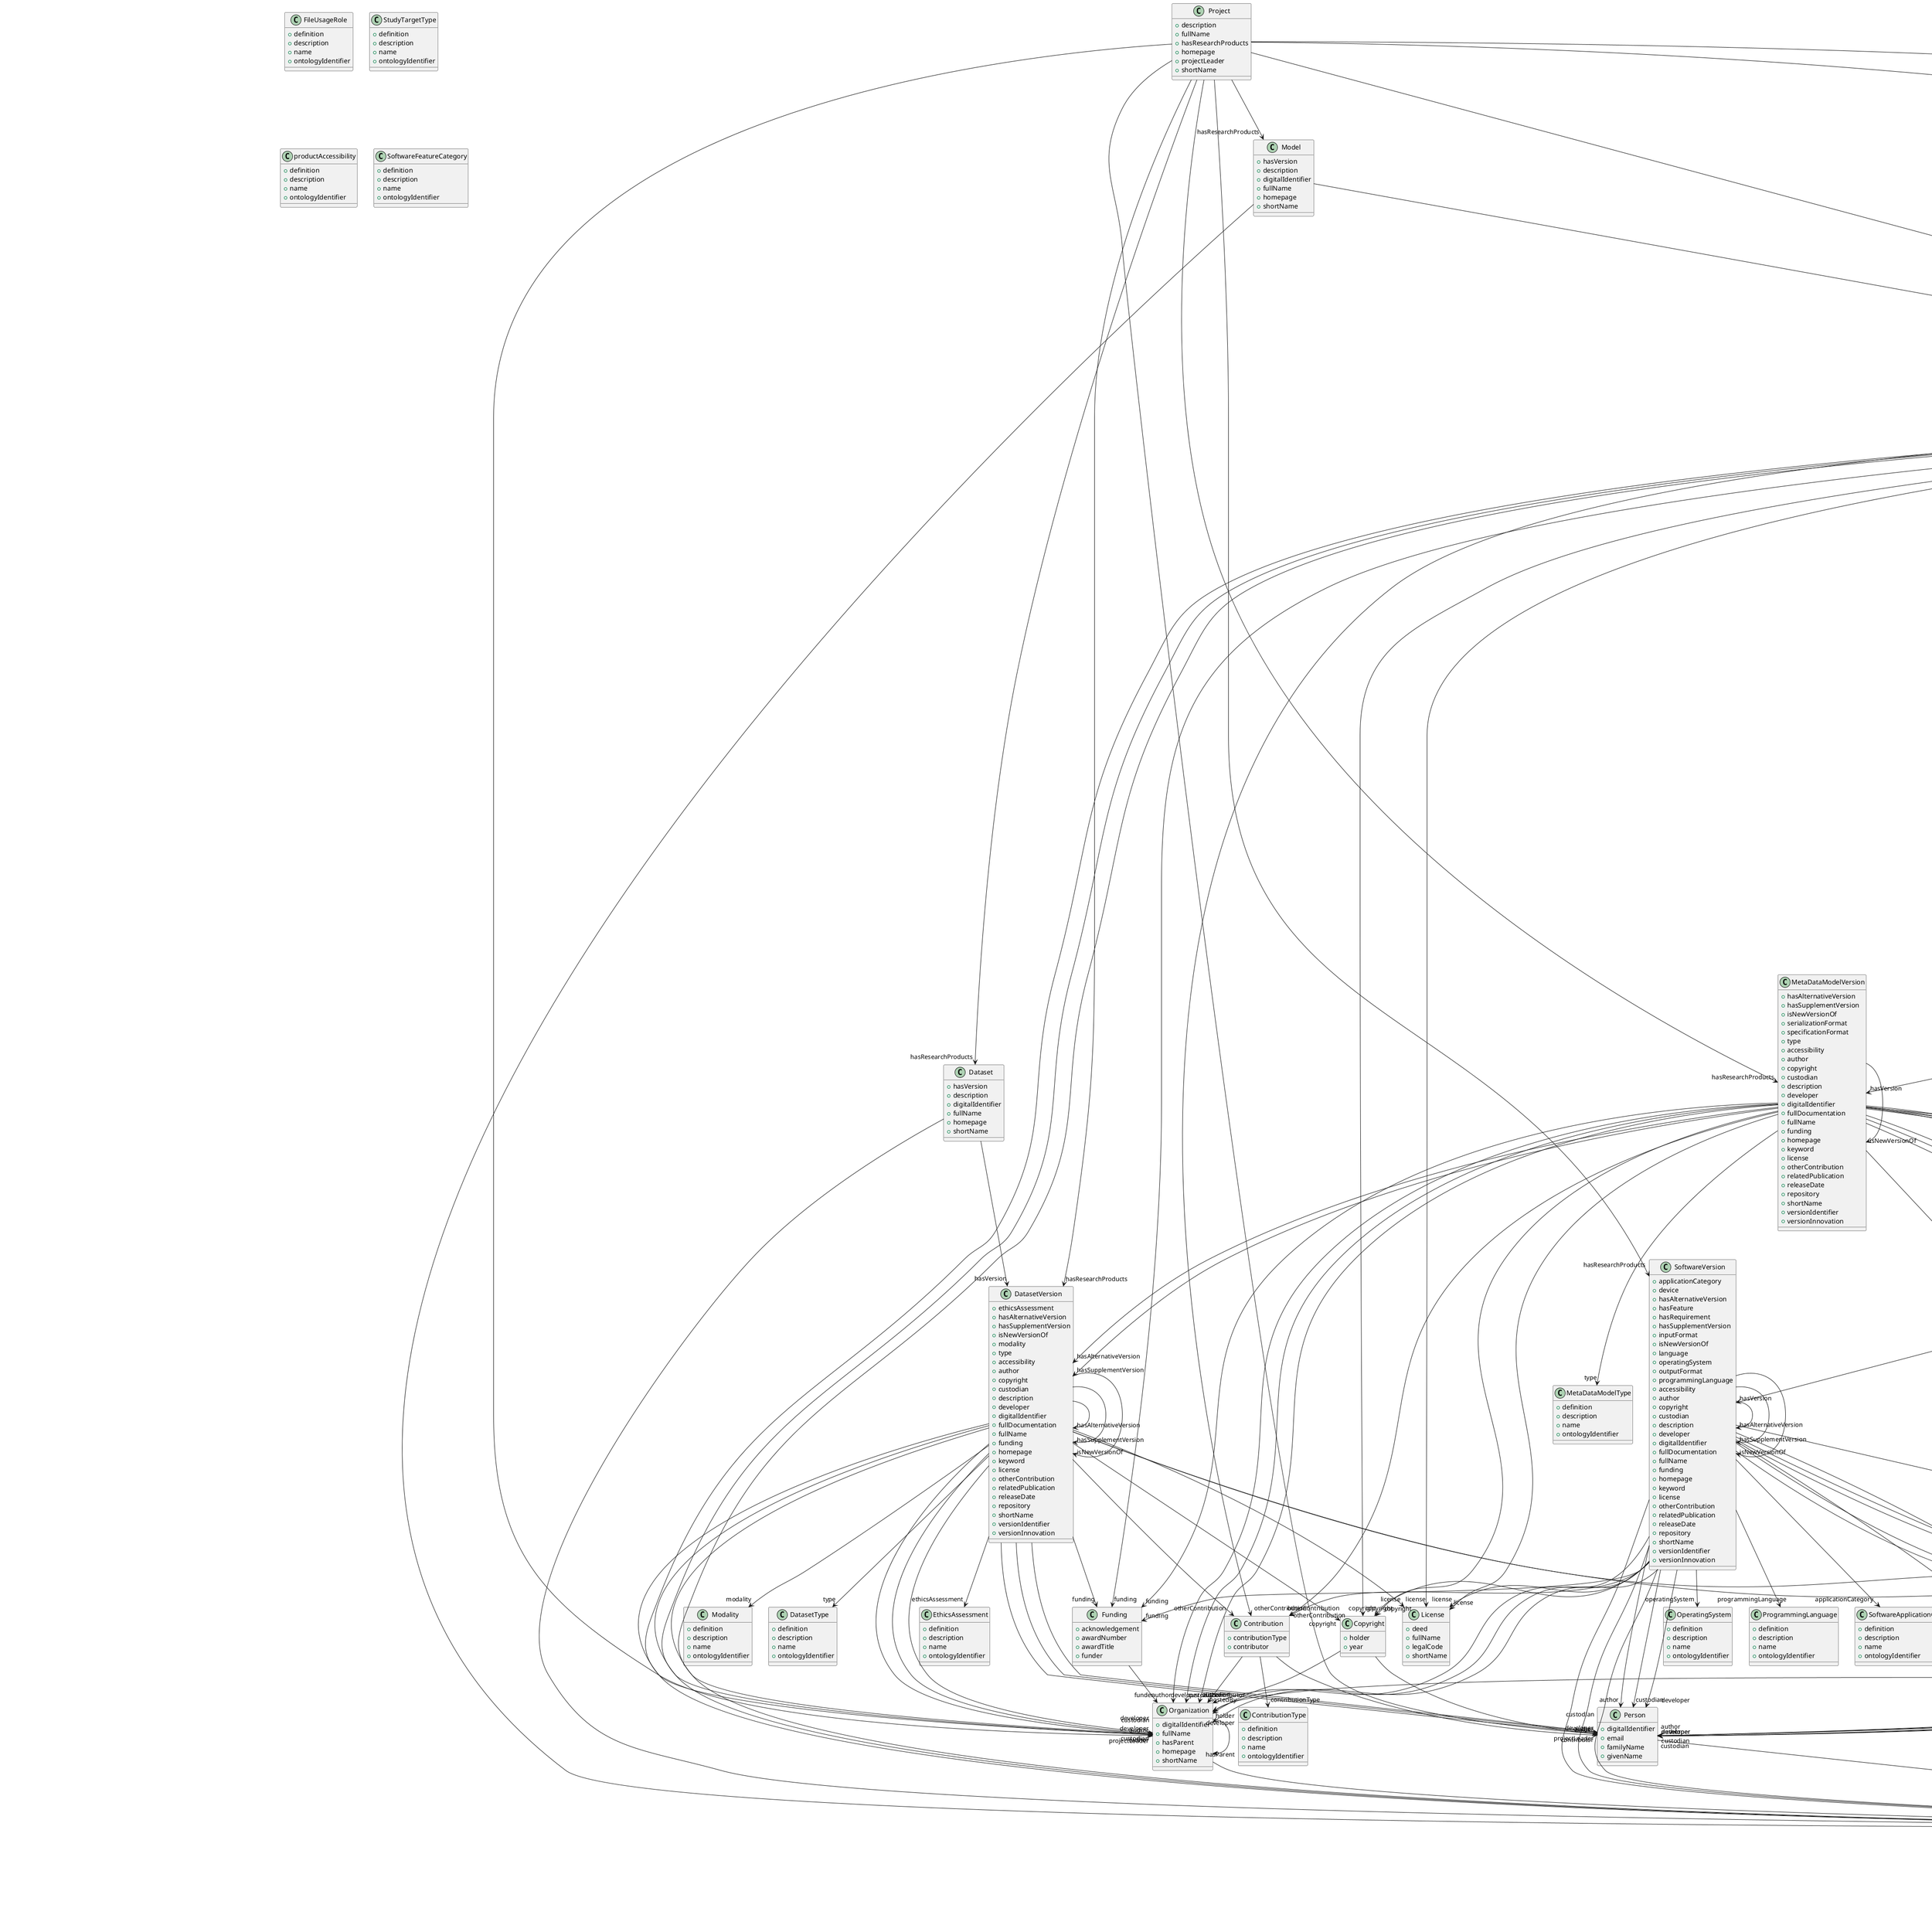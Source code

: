 @startuml

class FileInstance {
+content
+format
+hash
+IRI
+isPartOf
+name
+specialUsageRole
+storageSize

}
FileInstance -d-> "format" ContentType
FileInstance -d-> "hash" Hash
FileInstance -d-> "isPartOf" FileBundle
FileInstance -d-> "specialUsageRole" fileUsageRole
FileInstance -d-> "storageSize" QuantitativeValue


class Hash {
+algorithm
+digest

}


class ContentType {
+associatedFileExtension
+category
+relatedMediaType
+name
+synonym

}


class FileRepository {
+format
+hash
+hostedBy
+IRI
+name
+storageSize

}
FileRepository -d-> "format" ContentType
FileRepository -d-> "hash" Hash
FileRepository -d-> "hostedBy" Organization
FileRepository -d-> "storageSize" QuantitativeValue


class License {
+deed
+fullName
+legalCode
+shortName

}


class FileBundle {
+format
+groupedBy
+hash
+IRI
+isPartOf
+name
+storageSize

}
FileBundle -d-> "format" ContentType
FileBundle -d-> "groupedBy" FileBundleGrouping
FileBundle -d-> "hash" Hash
FileBundle -d-> "isPartOf" FileBundle
FileBundle -d-> "isPartOf" FileRepository
FileBundle -d-> "storageSize" QuantitativeValue


class Copyright {
+holder
+year

}
Copyright -d-> "holder" Organization
Copyright -d-> "holder" Person


class Person {
+digitalIdentifier
+email
+familyName
+givenName

}
Person -d-> "digitalIdentifier" DigitalIdentifier


class Organization {
+digitalIdentifier
+fullName
+hasParent
+homepage
+shortName

}
Organization -d-> "digitalIdentifier" DigitalIdentifier
Organization -d-> "hasParent" Organization


class Contribution {
+contributionType
+contributor

}
Contribution -d-> "contributionType" ContributionType
Contribution -d-> "contributor" Organization
Contribution -d-> "contributor" Person


class MetaDataModelVersion {
+hasAlternativeVersion
+hasSupplementVersion
+isNewVersionOf
+serializationFormat
+specificationFormat
+type
+accessibility
+author
+copyright
+custodian
+description
+developer
+digitalIdentifier
+fullDocumentation
+fullName
+funding
+homepage
+keyword
+license
+otherContribution
+relatedPublication
+releaseDate
+repository
+shortName
+versionIdentifier
+versionInnovation

}
MetaDataModelVersion -d-> "hasAlternativeVersion" DatasetVersion
MetaDataModelVersion -d-> "hasSupplementVersion" DatasetVersion
MetaDataModelVersion -d-> "isNewVersionOf" MetaDataModelVersion
MetaDataModelVersion -d-> "serializationFormat" ContentType
MetaDataModelVersion -d-> "specificationFormat" ContentType
MetaDataModelVersion -d-> "type" MetaDataModelType
MetaDataModelVersion -d-> "accessibility" ProductAccessibility
MetaDataModelVersion -d-> "author" Organization
MetaDataModelVersion -d-> "author" Person
MetaDataModelVersion -d-> "copyright" Copyright
MetaDataModelVersion -d-> "custodian" Organization
MetaDataModelVersion -d-> "custodian" Person
MetaDataModelVersion -d-> "developer" Organization
MetaDataModelVersion -d-> "developer" Person
MetaDataModelVersion -d-> "digitalIdentifier" DigitalIdentifier
MetaDataModelVersion -d-> "fullDocumentation" DigitalIdentifier
MetaDataModelVersion -d-> "funding" Funding
MetaDataModelVersion -d-> "license" License
MetaDataModelVersion -d-> "otherContribution" Contribution
MetaDataModelVersion -d-> "relatedPublication" DigitalIdentifier
MetaDataModelVersion -d-> "repository" FileRepository


class Model {
+hasVersion
+description
+digitalIdentifier
+fullName
+homepage
+shortName

}
Model -d-> "hasVersion" ModelVersion
Model -d-> "digitalIdentifier" DigitalIdentifier


class DatasetVersion {
+ethicsAssessment
+hasAlternativeVersion
+hasSupplementVersion
+isNewVersionOf
+modality
+type
+accessibility
+author
+copyright
+custodian
+description
+developer
+digitalIdentifier
+fullDocumentation
+fullName
+funding
+homepage
+keyword
+license
+otherContribution
+relatedPublication
+releaseDate
+repository
+shortName
+versionIdentifier
+versionInnovation

}
DatasetVersion -d-> "ethicsAssessment" EthicsAssessment
DatasetVersion -d-> "hasAlternativeVersion" DatasetVersion
DatasetVersion -d-> "hasSupplementVersion" DatasetVersion
DatasetVersion -d-> "isNewVersionOf" DatasetVersion
DatasetVersion -d-> "modality" Modality
DatasetVersion -d-> "type" DatasetType
DatasetVersion -d-> "accessibility" ProductAccessibility
DatasetVersion -d-> "author" Organization
DatasetVersion -d-> "author" Person
DatasetVersion -d-> "copyright" Copyright
DatasetVersion -d-> "custodian" Organization
DatasetVersion -d-> "custodian" Person
DatasetVersion -d-> "developer" Organization
DatasetVersion -d-> "developer" Person
DatasetVersion -d-> "digitalIdentifier" DigitalIdentifier
DatasetVersion -d-> "fullDocumentation" DigitalIdentifier
DatasetVersion -d-> "funding" Funding
DatasetVersion -d-> "license" License
DatasetVersion -d-> "otherContribution" Contribution
DatasetVersion -d-> "relatedPublication" DigitalIdentifier
DatasetVersion -d-> "repository" FileRepository


class ModelVersion {
+abstractionLevel
+format
+hasAlternativeVersion
+hasSupplementVersion
+inputData
+isNewVersionOf
+outputData
+scope
+studyTarget
+accessibility
+author
+copyright
+custodian
+description
+developer
+digitalIdentifier
+fullDocumentation
+fullName
+funding
+homepage
+keyword
+license
+otherContribution
+relatedPublication
+releaseDate
+repository
+shortName
+versionIdentifier
+versionInnovation

}
ModelVersion -d-> "abstractionLevel" ModelAbstractionLevel
ModelVersion -d-> "format" ContentType
ModelVersion -d-> "hasAlternativeVersion" ModelVersion
ModelVersion -d-> "hasSupplementVersion" ModelVersion
ModelVersion -d-> "inputData" DigitalIdentifier
ModelVersion -d-> "isNewVersionOf" ModelVersion
ModelVersion -d-> "outputData" DigitalIdentifier
ModelVersion -d-> "scope" ModelScope
ModelVersion -d-> "studyTarget" BiologicalSex
ModelVersion -d-> "studyTarget" Disease
ModelVersion -d-> "studyTarget" Genotype
ModelVersion -d-> "studyTarget" Phenotype
ModelVersion -d-> "studyTarget" Species
ModelVersion -d-> "studyTarget" TermSuggestion
ModelVersion -d-> "studyTarget" AnatomicalEntity
ModelVersion -d-> "accessibility" ProductAccessibility
ModelVersion -d-> "author" Organization
ModelVersion -d-> "author" Person
ModelVersion -d-> "copyright" Copyright
ModelVersion -d-> "custodian" Organization
ModelVersion -d-> "custodian" Person
ModelVersion -d-> "developer" Organization
ModelVersion -d-> "developer" Person
ModelVersion -d-> "digitalIdentifier" DigitalIdentifier
ModelVersion -d-> "fullDocumentation" DigitalIdentifier
ModelVersion -d-> "funding" Funding
ModelVersion -d-> "license" License
ModelVersion -d-> "otherContribution" Contribution
ModelVersion -d-> "relatedPublication" DigitalIdentifier
ModelVersion -d-> "repository" FileRepository


class MetaDataModel {
+hasVersion
+description
+digitalIdentifier
+fullName
+homepage
+shortName

}
MetaDataModel -d-> "hasVersion" MetaDataModelVersion
MetaDataModel -d-> "digitalIdentifier" DigitalIdentifier


class Dataset {
+hasVersion
+description
+digitalIdentifier
+fullName
+homepage
+shortName

}
Dataset -d-> "hasVersion" DatasetVersion
Dataset -d-> "digitalIdentifier" DigitalIdentifier


class Project {
+description
+fullName
+hasResearchProducts
+homepage
+projectLeader
+shortName

}
Project -d-> "hasResearchProducts" Dataset
Project -d-> "hasResearchProducts" DatasetVersion
Project -d-> "hasResearchProducts" MetaDataModel
Project -d-> "hasResearchProducts" MetaDataModelVersion
Project -d-> "hasResearchProducts" Model
Project -d-> "hasResearchProducts" ModelVersion
Project -d-> "hasResearchProducts" Software
Project -d-> "hasResearchProducts" SoftwareVersion
Project -d-> "projectLeader" Organization
Project -d-> "projectLeader" Person


class SoftwareVersion {
+applicationCategory
+device
+hasAlternativeVersion
+hasFeature
+hasRequirement
+hasSupplementVersion
+inputFormat
+isNewVersionOf
+language
+operatingSystem
+outputFormat
+programmingLanguage
+accessibility
+author
+copyright
+custodian
+description
+developer
+digitalIdentifier
+fullDocumentation
+fullName
+funding
+homepage
+keyword
+license
+otherContribution
+relatedPublication
+releaseDate
+repository
+shortName
+versionIdentifier
+versionInnovation

}
SoftwareVersion -d-> "applicationCategory" SoftwareApplicationCategory
SoftwareVersion -d-> "device" OperatingDevice
SoftwareVersion -d-> "hasAlternativeVersion" SoftwareVersion
SoftwareVersion -d-> "hasFeature" SoftwareFeature
SoftwareVersion -d-> "hasSupplementVersion" SoftwareVersion
SoftwareVersion -d-> "inputFormat" ContentType
SoftwareVersion -d-> "isNewVersionOf" SoftwareVersion
SoftwareVersion -d-> "language" Language
SoftwareVersion -d-> "operatingSystem" OperatingSystem
SoftwareVersion -d-> "outputFormat" ContentType
SoftwareVersion -d-> "programmingLanguage" ProgrammingLanguage
SoftwareVersion -d-> "accessibility" ProductAccessibility
SoftwareVersion -d-> "author" Organization
SoftwareVersion -d-> "author" Person
SoftwareVersion -d-> "copyright" Copyright
SoftwareVersion -d-> "custodian" Organization
SoftwareVersion -d-> "custodian" Person
SoftwareVersion -d-> "developer" Organization
SoftwareVersion -d-> "developer" Person
SoftwareVersion -d-> "digitalIdentifier" DigitalIdentifier
SoftwareVersion -d-> "fullDocumentation" DigitalIdentifier
SoftwareVersion -d-> "funding" Funding
SoftwareVersion -d-> "license" License
SoftwareVersion -d-> "otherContribution" Contribution
SoftwareVersion -d-> "relatedPublication" DigitalIdentifier
SoftwareVersion -d-> "repository" FileRepository


class Software {
+hasVersion
+description
+digitalIdentifier
+fullName
+homepage
+shortName

}
Software -d-> "hasVersion" SoftwareVersion
Software -d-> "digitalIdentifier" DigitalIdentifier


class QuantitativeValue {
+value
+uncertainty
+unit

}
QuantitativeValue -d-> "unit" UnitOfMeasurement


class DigitalIdentifier {
+howToCite
+identifier
+identifierSchema

}
DigitalIdentifier -d-> "identifierSchema" DigitalIdentifierSchema


class Funding {
+acknowledgement
+awardNumber
+awardTitle
+funder

}
Funding -d-> "funder" Organization


class DigitalIdentifierSchema {
+type
+IRI
+identifierPattern

}


class QuantitativeValueRange {
+maxValue
+minValue

}
QuantitativeValueRange -d-> "maxValue" QuantitativeValue
QuantitativeValueRange -d-> "minValue" QuantitativeValue


class TissueSampleCollectionState {
+additionalRemarks
+age
+pathology
+weight

}
TissueSampleCollectionState -d-> "age" QuantitativeValue
TissueSampleCollectionState -d-> "age" QuantitativeValueRange
TissueSampleCollectionState -d-> "pathology" Disease
TissueSampleCollectionState -d-> "pathology" DiseaseModel
TissueSampleCollectionState -d-> "weight" QuantitativeValue
TissueSampleCollectionState -d-> "weight" QuantitativeValueRange


class Protocol {
+description
+behavioralTask
+name
+studyTarget
+technique

}
Protocol -d-> "behavioralTask" BehavioralTask
Protocol -d-> "studyTarget" BiologicalSex
Protocol -d-> "studyTarget" Disease
Protocol -d-> "studyTarget" Genotype
Protocol -d-> "studyTarget" Phenotype
Protocol -d-> "studyTarget" Species
Protocol -d-> "studyTarget" TermSuggestion
Protocol -d-> "studyTarget" AnatomicalEntity
Protocol -d-> "technique" Technique


class ParameterSetting {
+description
+name
+relevantFor
+value
+unit

}
ParameterSetting -d-> "relevantFor" BehavioralTask
ParameterSetting -d-> "relevantFor" Technique
ParameterSetting -d-> "unit" UnitOfMeasurement


class ProtocolExecution {
+description
+input
+output
+parameterSetting
+preparationType
+protocol
+semanticallyAnchoredTo
+studyTarget

}
ProtocolExecution -d-> "input" FileBundle
ProtocolExecution -d-> "input" FileInstance
ProtocolExecution -d-> "input" SubjectGroupState
ProtocolExecution -d-> "input" SubjectState
ProtocolExecution -d-> "input" TissueSampleCollectionState
ProtocolExecution -d-> "input" TissueSampleState
ProtocolExecution -d-> "output" FileBundle
ProtocolExecution -d-> "output" FileInstance
ProtocolExecution -d-> "output" SubjectGroupState
ProtocolExecution -d-> "output" SubjectState
ProtocolExecution -d-> "output" TissueSampleCollectionState
ProtocolExecution -d-> "output" TissueSampleState
ProtocolExecution -d-> "parameterSetting" ParameterSetting
ProtocolExecution -d-> "preparationType" PreparationType
ProtocolExecution -d-> "protocol" Protocol
ProtocolExecution -d-> "semanticallyAnchoredTo" AnatomicalEntity
ProtocolExecution -d-> "studyTarget" BiologicalSex
ProtocolExecution -d-> "studyTarget" Disease
ProtocolExecution -d-> "studyTarget" Genotype
ProtocolExecution -d-> "studyTarget" Phenotype
ProtocolExecution -d-> "studyTarget" Species
ProtocolExecution -d-> "studyTarget" TermSuggestion
ProtocolExecution -d-> "studyTarget" AnatomicalEntity


class TissueSample {
+laterality
+origin
+studiedState
+type
+biologicalSex
+internalIdentifier
+genotype
+phenotype
+species
+strain

}
TissueSample -d-> "laterality" Laterality
TissueSample -d-> "origin" CellType
TissueSample -d-> "origin" Organ
TissueSample -d-> "studiedState" TissueSampleState
TissueSample -d-> "type" TissueSampleType
TissueSample -d-> "biologicalSex" BiologicalSex
TissueSample -d-> "genotype" Genotype
TissueSample -d-> "phenotype" Phenotype
TissueSample -d-> "species" Species
TissueSample -d-> "strain" Strain


class TissueSampleState {
+additionalRemarks
+age
+pathology
+weight

}
TissueSampleState -d-> "age" QuantitativeValue
TissueSampleState -d-> "age" QuantitativeValueRange
TissueSampleState -d-> "pathology" Disease
TissueSampleState -d-> "pathology" DiseaseModel
TissueSampleState -d-> "weight" QuantitativeValue
TissueSampleState -d-> "weight" QuantitativeValueRange


class SubjectGroup {
+studiedState
+biologicalSex
+internalIdentifier
+genotype
+phenotype
+quantity
+species
+strain

}
SubjectGroup -d-> "studiedState" SubjectGroupState
SubjectGroup -d-> "biologicalSex" BiologicalSex
SubjectGroup -d-> "genotype" Genotype
SubjectGroup -d-> "phenotype" Phenotype
SubjectGroup -d-> "species" Species
SubjectGroup -d-> "strain" Strain


class SubjectGroupState {
+ageCategory
+handedness
+additionalRemarks
+age
+pathology
+weight

}
SubjectGroupState -d-> "ageCategory" AgeCategory
SubjectGroupState -d-> "handedness" Laterality
SubjectGroupState -d-> "age" QuantitativeValue
SubjectGroupState -d-> "age" QuantitativeValueRange
SubjectGroupState -d-> "pathology" Disease
SubjectGroupState -d-> "pathology" DiseaseModel
SubjectGroupState -d-> "weight" QuantitativeValue
SubjectGroupState -d-> "weight" QuantitativeValueRange


class TissueSampleCollection {
+laterality
+origin
+studiedState
+type
+biologicalSex
+internalIdentifier
+genotype
+phenotype
+quantity
+species
+strain

}
TissueSampleCollection -d-> "laterality" Laterality
TissueSampleCollection -d-> "origin" CellType
TissueSampleCollection -d-> "origin" Organ
TissueSampleCollection -d-> "studiedState" TissueSampleCollectionState
TissueSampleCollection -d-> "type" TissueSampleType
TissueSampleCollection -d-> "biologicalSex" BiologicalSex
TissueSampleCollection -d-> "genotype" Genotype
TissueSampleCollection -d-> "phenotype" Phenotype
TissueSampleCollection -d-> "species" Species
TissueSampleCollection -d-> "strain" Strain


class SubjectState {
+ageCategory
+handedness
+additionalRemarks
+age
+pathology
+weight

}
SubjectState -d-> "ageCategory" AgeCategory
SubjectState -d-> "handedness" Laterality
SubjectState -d-> "age" QuantitativeValue
SubjectState -d-> "age" QuantitativeValueRange
SubjectState -d-> "pathology" Disease
SubjectState -d-> "pathology" DiseaseModel
SubjectState -d-> "weight" QuantitativeValue
SubjectState -d-> "weight" QuantitativeValueRange


class Subject {
+studiedState
+biologicalSex
+internalIdentifier
+genotype
+phenotype
+species
+strain

}
Subject -d-> "studiedState" SubjectState
Subject -d-> "biologicalSex" BiologicalSex
Subject -d-> "genotype" Genotype
Subject -d-> "phenotype" Phenotype
Subject -d-> "species" Species
Subject -d-> "strain" Strain


class BrainAtlasVersion {
+annotationSet
+coordinateSpace
+digitalIdentifier
+fullName
+hasAlternativeVersion
+homepage
+isNewVersionOf
+ontologyIdentifier
+releaseDate
+shortName
+terminology
+versionIdentifier
+versionInnovation

}
BrainAtlasVersion -d-> "annotationSet" Annotation
BrainAtlasVersion -d-> "coordinateSpace" CoordinateSpace
BrainAtlasVersion -d-> "digitalIdentifier" DigitalIdentifier
BrainAtlasVersion -d-> "hasAlternativeVersion" BrainAtlasVersion
BrainAtlasVersion -d-> "isNewVersionOf" BrainAtlasVersion
BrainAtlasVersion -d-> "terminology" AtlasTerminology


class AnatomicalEntity {
+hasParent
+name
+ontologyIdentifier
+otherAnatomicalRelation

}
AnatomicalEntity -d-> "hasParent" AnatomicalEntity
AnatomicalEntity -d-> "otherAnatomicalRelation" AnatomicalEntityRelation


class Annotation {
+bestViewPoint
+criteria
+criteriaQualityType
+displayColor
+inspiredBy
+internalIdentifier
+laterality
+namingTerm
+relatedAtlasTerm
+visualizedIn

}
Annotation -d-> "bestViewPoint" CoordinatePoint
Annotation -d-> "criteria" ProtocolExecution
Annotation -d-> "criteriaQualityType" CriteriaQualityType
Annotation -d-> "inspiredBy" Image
Annotation -d-> "laterality" Laterality
Annotation -d-> "namingTerm" AnatomicalEntity
Annotation -d-> "relatedAtlasTerm" AnatomicalEntity
Annotation -d-> "visualizedIn" Image


class ElectrodeContact {
+coordinatePoint
+definedIn
+internalIdentifier
+relatedRecording
+relatedStimulation
+visualizedIn

}
ElectrodeContact -d-> "coordinatePoint" CoordinatePoint
ElectrodeContact -d-> "definedIn" FileInstance
ElectrodeContact -d-> "relatedRecording" FileInstance
ElectrodeContact -d-> "relatedStimulation" FileInstance
ElectrodeContact -d-> "visualizedIn" Image


class ElectrodeArray {
+electrodes
+internalIdentifier

}
ElectrodeArray -d-> "electrodes" Electrode


class CoordinatePoint {
+coordinates
+coordinateSpace

}
CoordinatePoint -d-> "coordinates" QuantitativeValue
CoordinatePoint -d-> "coordinateSpace" CoordinateSpace


class BrainAtlas {
+description
+fullName
+hasVersion
+homepage
+shortName

}
BrainAtlas -d-> "hasVersion" BrainAtlasVersion


class CoordinateSpace {
+anatomicalAxesOrientation
+defaultImage
+digitalIdentifier
+fullName
+homepage
+nativeUnit
+ontologyIdentifier
+axesOrigin
+releaseDate
+shortName
+versionIdentifier

}
CoordinateSpace -d-> "anatomicalAxesOrientation" AnatomicalAxesOrientation
CoordinateSpace -d-> "defaultImage" Image
CoordinateSpace -d-> "digitalIdentifier" DigitalIdentifier
CoordinateSpace -d-> "nativeUnit" UnitOfMeasurement
CoordinateSpace -d-> "axesOrigin" QuantitativeValue


class AtlasTerminology {
+anatomicalEntity
+definedIn
+fullName
+ontologyIdentifier
+shortName

}
AtlasTerminology -d-> "anatomicalEntity" AnatomicalEntity
AtlasTerminology -d-> "definedIn" FileInstance


class AnatomicalEntityRelation {
+criteria
+criteriaQualityType
+inRelationTo
+qualitativeOverlap
+quantitativeOverlap

}
AnatomicalEntityRelation -d-> "criteria" ProtocolExecution
AnatomicalEntityRelation -d-> "criteriaQualityType" CriteriaQualityType
AnatomicalEntityRelation -d-> "inRelationTo" AnatomicalEntity
AnatomicalEntityRelation -d-> "qualitativeOverlap" QualitativeOverlap
AnatomicalEntityRelation -d-> "quantitativeOverlap" QuantitativeValue
AnatomicalEntityRelation -d-> "quantitativeOverlap" QuantitativeValueRange


class Image {
+coordinateSpace
+definedIn
+voxelSize

}
Image -d-> "coordinateSpace" CoordinateSpace
Image -d-> "definedIn" FileInstance
Image -d-> "voxelSize" QuantitativeValue


class Electrode {
+electrodeContact
+internalIdentifier

}
Electrode -d-> "electrodeContact" ElectrodeContact


class BehavioralTask {
+definition
+description
+name
+ontologyIdentifier

}


class Disease {
+definition
+description
+name
+ontologyIdentifier

}


class OperatingSystem {
+definition
+description
+name
+ontologyIdentifier

}


class Phenotype {
+definition
+description
+name
+ontologyIdentifier

}


class CriteriaQualityType {
+definition
+description
+name
+ontologyIdentifier

}


class FileUsageRole {
+definition
+description
+name
+ontologyIdentifier

}


class Strain {
+definition
+description
+name
+ontologyIdentifier

}


class Organ {
+definition
+description
+name
+ontologyIdentifier

}


class SoftwareApplicationCategory {
+definition
+description
+name
+ontologyIdentifier

}


class Genotype {
+definition
+description
+name
+ontologyIdentifier

}


class CellType {
+definition
+description
+name
+ontologyIdentifier

}


class TermSuggestion {
+terminology
+definition
+description
+name
+ontologyIdentifier

}
TermSuggestion -d-> "terminology" Terminology


class BiologicalSex {
+definition
+description
+name
+ontologyIdentifier

}


class FileBundleGrouping {
+definition
+description
+name
+ontologyIdentifier

}


class Technique {
+definition
+description
+name
+ontologyIdentifier

}


class AgeCategory {
+definition
+description
+name
+ontologyIdentifier

}


class ProgrammingLanguage {
+definition
+description
+name
+ontologyIdentifier

}


class ModelScope {
+definition
+description
+name
+ontologyIdentifier

}


class DiseaseModel {
+definition
+description
+name
+ontologyIdentifier

}


class OperatingDevice {
+definition
+description
+name
+ontologyIdentifier

}


class Modality {
+definition
+description
+name
+ontologyIdentifier

}


class QualitativeOverlap {
+definition
+description
+name
+ontologyIdentifier

}


class Language {
+definition
+description
+name
+ontologyIdentifier

}


class Species {
+definition
+description
+name
+ontologyIdentifier

}


class ContributionType {
+definition
+description
+name
+ontologyIdentifier

}


class StudyTargetType {
+definition
+description
+name
+ontologyIdentifier

}


class UnitOfMeasurement {
+definition
+description
+name
+ontologyIdentifier

}


class productAccessibility {
+definition
+description
+name
+ontologyIdentifier

}


class SoftwareFeature {
+definition
+description
+name
+ontologyIdentifier

}


class AnatomicalAxesOrientation {
+definition
+description
+name
+ontologyIdentifier

}


class ModelAbstractionLevel {
+definition
+description
+name
+ontologyIdentifier

}


class DatasetType {
+definition
+description
+name
+ontologyIdentifier

}


class TissueSampleType {
+definition
+description
+name
+ontologyIdentifier

}


class Laterality {
+definition
+description
+name
+ontologyIdentifier

}


class PreparationType {
+definition
+description
+name
+ontologyIdentifier

}


class EthicsAssessment {
+definition
+description
+name
+ontologyIdentifier

}


class SoftwareFeatureCategory {
+definition
+description
+name
+ontologyIdentifier

}


class MetaDataModelType {
+definition
+description
+name
+ontologyIdentifier

}


@enduml